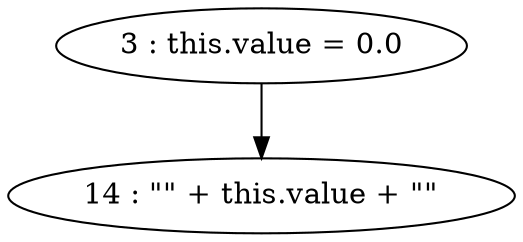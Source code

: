 digraph G {
"3 : this.value = 0.0"
"3 : this.value = 0.0" -> "14 : \"\" + this.value + \"\""
"14 : \"\" + this.value + \"\""
}